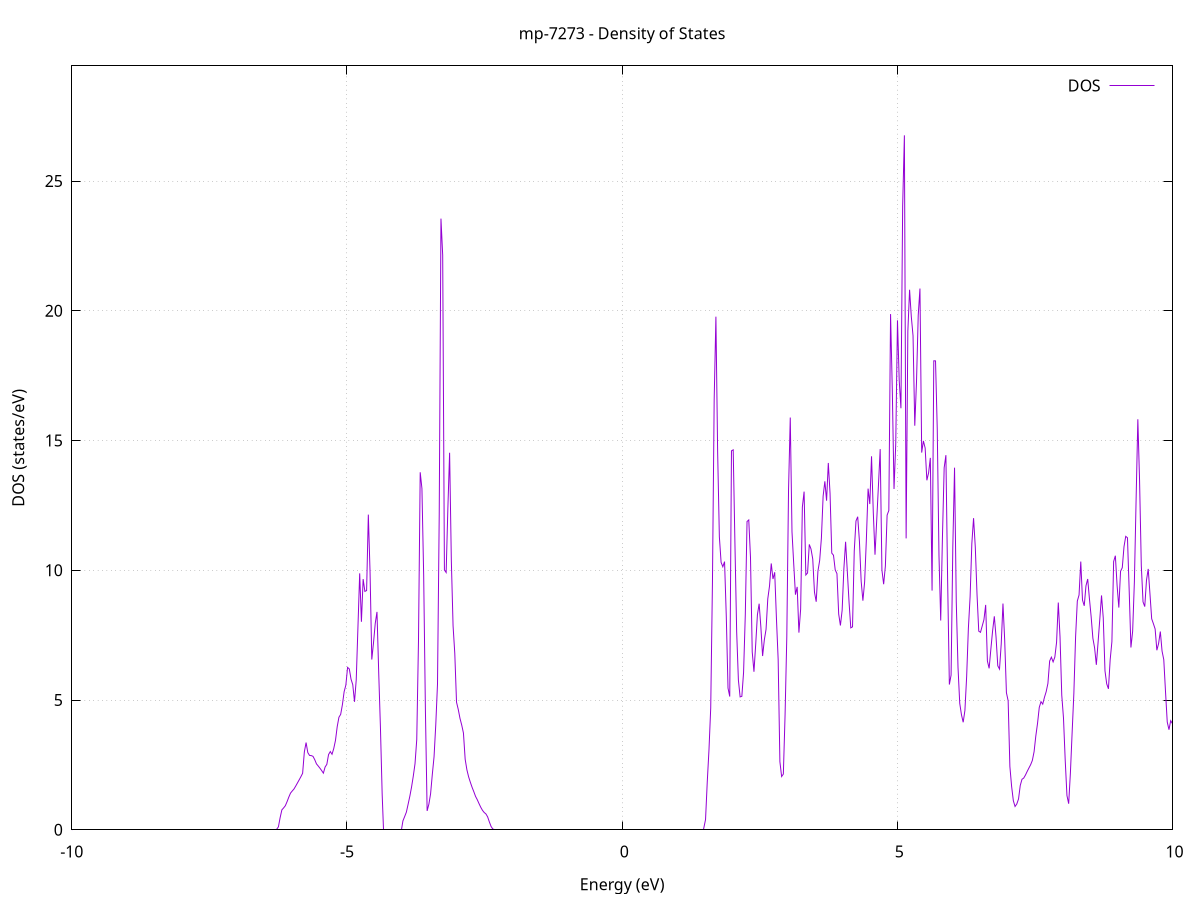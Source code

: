 set title 'mp-7273 - Density of States'
set xlabel 'Energy (eV)'
set ylabel 'DOS (states/eV)'
set grid
set xrange [-10:10]
set yrange [0:29.439]
set xzeroaxis lt -1
set terminal png size 800,600
set output 'mp-7273_dos_gnuplot.png'
plot '-' using 1:2 with lines title 'DOS'
-41.813600 0.000000
-41.782100 0.000000
-41.750700 0.000000
-41.719300 0.000000
-41.687900 0.000000
-41.656500 0.000000
-41.625000 0.000000
-41.593600 0.000000
-41.562200 0.000000
-41.530800 0.000000
-41.499400 0.000000
-41.467900 0.000000
-41.436500 0.000000
-41.405100 0.000000
-41.373700 0.000000
-41.342300 0.000000
-41.310800 0.000000
-41.279400 0.000000
-41.248000 0.000000
-41.216600 0.000000
-41.185200 0.000000
-41.153700 0.000000
-41.122300 0.000000
-41.090900 0.000000
-41.059500 0.000000
-41.028100 0.000000
-40.996600 0.000000
-40.965200 0.000000
-40.933800 0.000000
-40.902400 0.000000
-40.871000 0.000000
-40.839500 0.000000
-40.808100 0.000000
-40.776700 0.000000
-40.745300 0.000000
-40.713900 0.000000
-40.682400 0.000000
-40.651000 0.000000
-40.619600 0.000000
-40.588200 0.000000
-40.556700 0.000000
-40.525300 0.000000
-40.493900 0.000000
-40.462500 0.000000
-40.431100 0.000000
-40.399600 0.000000
-40.368200 0.000000
-40.336800 0.000000
-40.305400 0.000000
-40.274000 0.000000
-40.242500 0.000000
-40.211100 0.000000
-40.179700 0.000000
-40.148300 0.000000
-40.116900 0.000000
-40.085400 0.000000
-40.054000 0.000000
-40.022600 0.000000
-39.991200 0.000000
-39.959800 0.000000
-39.928300 0.000000
-39.896900 0.000000
-39.865500 0.000000
-39.834100 0.000000
-39.802700 0.000000
-39.771200 0.000000
-39.739800 0.000000
-39.708400 0.000000
-39.677000 0.000000
-39.645600 0.000000
-39.614100 0.000000
-39.582700 0.000000
-39.551300 0.000000
-39.519900 0.000000
-39.488500 0.000000
-39.457000 0.000000
-39.425600 0.000000
-39.394200 0.000000
-39.362800 0.000000
-39.331400 0.000000
-39.299900 0.000000
-39.268500 0.000000
-39.237100 0.000000
-39.205700 0.000000
-39.174300 0.000000
-39.142800 0.000000
-39.111400 0.000000
-39.080000 0.000000
-39.048600 0.000000
-39.017100 0.000000
-38.985700 0.000000
-38.954300 0.000000
-38.922900 0.000000
-38.891500 0.000000
-38.860000 0.000000
-38.828600 0.000000
-38.797200 0.000000
-38.765800 0.000000
-38.734400 0.000000
-38.702900 0.000000
-38.671500 0.000000
-38.640100 0.000000
-38.608700 0.000000
-38.577300 0.000000
-38.545800 0.000000
-38.514400 0.000000
-38.483000 0.000000
-38.451600 0.000000
-38.420200 0.000000
-38.388700 0.000000
-38.357300 0.000000
-38.325900 0.000000
-38.294500 0.000000
-38.263100 0.000000
-38.231600 0.000000
-38.200200 0.000000
-38.168800 0.000000
-38.137400 0.000000
-38.106000 0.000000
-38.074500 0.000000
-38.043100 0.000000
-38.011700 0.000000
-37.980300 0.000000
-37.948900 0.000000
-37.917400 0.000000
-37.886000 0.000000
-37.854600 0.000000
-37.823200 0.000000
-37.791800 0.000000
-37.760300 0.000000
-37.728900 0.000000
-37.697500 0.000000
-37.666100 0.000000
-37.634700 0.000000
-37.603200 0.000000
-37.571800 0.000000
-37.540400 0.000000
-37.509000 0.000000
-37.477500 0.000000
-37.446100 0.000000
-37.414700 0.000000
-37.383300 0.000000
-37.351900 0.000000
-37.320400 0.000000
-37.289000 0.000000
-37.257600 0.000000
-37.226200 0.000000
-37.194800 0.000000
-37.163300 0.000000
-37.131900 0.000000
-37.100500 0.000000
-37.069100 0.000000
-37.037700 0.000000
-37.006200 0.000000
-36.974800 0.000000
-36.943400 0.000000
-36.912000 0.000000
-36.880600 0.000000
-36.849100 0.000000
-36.817700 0.000000
-36.786300 0.000000
-36.754900 0.000000
-36.723500 0.000000
-36.692000 0.000000
-36.660600 0.000000
-36.629200 0.000000
-36.597800 0.000000
-36.566400 0.000000
-36.534900 0.000000
-36.503500 0.000000
-36.472100 0.000000
-36.440700 0.000000
-36.409300 0.000000
-36.377800 0.000000
-36.346400 0.000000
-36.315000 0.000000
-36.283600 0.000000
-36.252200 0.000000
-36.220700 0.000000
-36.189300 0.000000
-36.157900 0.000000
-36.126500 0.000000
-36.095100 0.000000
-36.063600 0.000000
-36.032200 0.000000
-36.000800 0.000000
-35.969400 0.000000
-35.937900 0.000000
-35.906500 0.000000
-35.875100 0.000000
-35.843700 0.000000
-35.812300 0.000000
-35.780800 0.000000
-35.749400 0.000000
-35.718000 0.000000
-35.686600 0.000000
-35.655200 0.000000
-35.623700 0.000000
-35.592300 0.000000
-35.560900 0.000000
-35.529500 0.000000
-35.498100 0.000000
-35.466600 0.000000
-35.435200 0.000000
-35.403800 0.000000
-35.372400 0.000000
-35.341000 0.000000
-35.309500 0.000000
-35.278100 0.000000
-35.246700 0.000000
-35.215300 0.000000
-35.183900 0.000000
-35.152400 0.000000
-35.121000 0.000000
-35.089600 0.000000
-35.058200 0.000000
-35.026800 0.000000
-34.995300 0.000000
-34.963900 0.000000
-34.932500 0.000000
-34.901100 0.000000
-34.869700 0.000000
-34.838200 0.000000
-34.806800 0.000000
-34.775400 0.000000
-34.744000 0.000000
-34.712600 0.000000
-34.681100 0.000000
-34.649700 0.000000
-34.618300 0.000000
-34.586900 0.000000
-34.555500 0.000000
-34.524000 0.000000
-34.492600 0.000000
-34.461200 0.000000
-34.429800 0.000000
-34.398300 0.000000
-34.366900 0.000000
-34.335500 0.000000
-34.304100 0.000000
-34.272700 0.000000
-34.241200 0.000000
-34.209800 0.000000
-34.178400 0.000000
-34.147000 0.000000
-34.115600 0.000000
-34.084100 0.000000
-34.052700 0.000000
-34.021300 0.000000
-33.989900 0.000000
-33.958500 0.000000
-33.927000 0.000000
-33.895600 0.000000
-33.864200 0.000000
-33.832800 0.000000
-33.801400 0.000000
-33.769900 0.000000
-33.738500 0.000000
-33.707100 0.000000
-33.675700 0.000000
-33.644300 0.000000
-33.612800 0.000000
-33.581400 0.000000
-33.550000 0.000000
-33.518600 0.000000
-33.487200 0.000000
-33.455700 0.000000
-33.424300 0.000000
-33.392900 0.000000
-33.361500 0.000000
-33.330100 0.000000
-33.298600 0.000000
-33.267200 0.000000
-33.235800 0.000000
-33.204400 0.000000
-33.173000 0.000000
-33.141500 0.000000
-33.110100 0.000000
-33.078700 0.000000
-33.047300 0.000000
-33.015800 0.000000
-32.984400 0.000000
-32.953000 0.000000
-32.921600 0.000000
-32.890200 0.000000
-32.858700 0.000000
-32.827300 0.000000
-32.795900 0.000000
-32.764500 0.000000
-32.733100 0.000000
-32.701600 0.000000
-32.670200 0.000000
-32.638800 0.000000
-32.607400 0.000000
-32.576000 0.000000
-32.544500 0.000000
-32.513100 0.000000
-32.481700 0.000000
-32.450300 0.000000
-32.418900 0.000000
-32.387400 0.000000
-32.356000 0.000000
-32.324600 0.000000
-32.293200 0.000000
-32.261800 0.000000
-32.230300 0.000000
-32.198900 0.000000
-32.167500 0.000000
-32.136100 0.000000
-32.104700 0.000000
-32.073200 0.000000
-32.041800 0.000000
-32.010400 0.000000
-31.979000 0.000000
-31.947600 0.000000
-31.916100 0.000000
-31.884700 0.000000
-31.853300 0.000000
-31.821900 0.000000
-31.790500 0.000000
-31.759000 0.000000
-31.727600 0.000000
-31.696200 0.000000
-31.664800 0.000000
-31.633400 0.000000
-31.601900 0.000000
-31.570500 0.000000
-31.539100 0.000000
-31.507700 0.000000
-31.476200 0.000000
-31.444800 0.000000
-31.413400 0.000000
-31.382000 0.000000
-31.350600 0.000000
-31.319100 0.000000
-31.287700 0.000000
-31.256300 0.000000
-31.224900 0.000000
-31.193500 0.000000
-31.162000 0.000000
-31.130600 0.000000
-31.099200 0.000000
-31.067800 0.000000
-31.036400 0.000000
-31.004900 0.000000
-30.973500 0.000000
-30.942100 0.000000
-30.910700 0.000000
-30.879300 0.000000
-30.847800 0.000000
-30.816400 0.000000
-30.785000 0.000000
-30.753600 0.000000
-30.722200 0.000000
-30.690700 0.000000
-30.659300 0.000000
-30.627900 0.000000
-30.596500 0.000000
-30.565100 0.000000
-30.533600 0.000000
-30.502200 0.000000
-30.470800 0.000000
-30.439400 0.000000
-30.408000 0.000000
-30.376500 0.000000
-30.345100 0.000000
-30.313700 0.000000
-30.282300 0.000000
-30.250900 0.000000
-30.219400 0.000000
-30.188000 0.000000
-30.156600 0.000000
-30.125200 0.000000
-30.093800 0.000000
-30.062300 0.000000
-30.030900 0.000000
-29.999500 0.000000
-29.968100 0.000000
-29.936600 0.000000
-29.905200 0.000000
-29.873800 0.000000
-29.842400 0.000000
-29.811000 0.000000
-29.779500 0.000000
-29.748100 0.000000
-29.716700 0.000000
-29.685300 0.000000
-29.653900 0.000000
-29.622400 0.000000
-29.591000 0.000000
-29.559600 0.000000
-29.528200 0.000000
-29.496800 0.000000
-29.465300 0.000000
-29.433900 0.000000
-29.402500 0.000000
-29.371100 0.000000
-29.339700 0.000000
-29.308200 0.000000
-29.276800 0.000000
-29.245400 0.000000
-29.214000 0.000000
-29.182600 0.000000
-29.151100 0.000000
-29.119700 0.000000
-29.088300 0.000000
-29.056900 0.000000
-29.025500 0.000000
-28.994000 0.000000
-28.962600 0.000000
-28.931200 0.000000
-28.899800 0.000000
-28.868400 0.000000
-28.836900 0.000000
-28.805500 0.000000
-28.774100 0.000000
-28.742700 0.000000
-28.711300 0.000000
-28.679800 0.000000
-28.648400 0.000000
-28.617000 0.000000
-28.585600 0.000000
-28.554200 0.000000
-28.522700 0.000000
-28.491300 0.000000
-28.459900 0.000000
-28.428500 0.000000
-28.397000 0.000000
-28.365600 0.000000
-28.334200 0.000000
-28.302800 0.000000
-28.271400 0.000000
-28.239900 0.000000
-28.208500 0.000000
-28.177100 0.000000
-28.145700 0.000000
-28.114300 0.000000
-28.082800 0.000000
-28.051400 0.000000
-28.020000 0.000000
-27.988600 0.000000
-27.957200 0.000000
-27.925700 0.000000
-27.894300 0.000000
-27.862900 0.000000
-27.831500 0.000000
-27.800100 0.000000
-27.768600 0.000000
-27.737200 0.000000
-27.705800 0.000000
-27.674400 0.000000
-27.643000 0.000000
-27.611500 0.000000
-27.580100 0.000000
-27.548700 0.000000
-27.517300 0.000000
-27.485900 0.000000
-27.454400 0.000000
-27.423000 0.000000
-27.391600 0.000000
-27.360200 0.000000
-27.328800 0.000000
-27.297300 0.000000
-27.265900 0.000000
-27.234500 0.000000
-27.203100 0.000000
-27.171700 0.000000
-27.140200 0.000000
-27.108800 0.000000
-27.077400 0.000000
-27.046000 0.000000
-27.014600 0.000000
-26.983100 0.000000
-26.951700 0.000000
-26.920300 0.000000
-26.888900 0.000000
-26.857400 0.000000
-26.826000 0.000000
-26.794600 0.000000
-26.763200 0.000000
-26.731800 0.000000
-26.700300 0.000000
-26.668900 0.000000
-26.637500 0.000000
-26.606100 0.000000
-26.574700 0.000000
-26.543200 0.000000
-26.511800 0.000000
-26.480400 0.000000
-26.449000 0.000000
-26.417600 0.000000
-26.386100 0.000000
-26.354700 0.000000
-26.323300 0.000000
-26.291900 0.000000
-26.260500 0.000000
-26.229000 0.000000
-26.197600 0.000000
-26.166200 0.000000
-26.134800 0.000000
-26.103400 0.000000
-26.071900 0.000000
-26.040500 0.000000
-26.009100 0.000000
-25.977700 0.000000
-25.946300 0.000000
-25.914800 0.000000
-25.883400 0.000000
-25.852000 0.000000
-25.820600 0.000000
-25.789200 0.000000
-25.757700 0.000000
-25.726300 0.000000
-25.694900 0.000000
-25.663500 0.000000
-25.632100 0.000000
-25.600600 0.000000
-25.569200 0.000000
-25.537800 0.000000
-25.506400 0.000000
-25.475000 0.000000
-25.443500 0.000000
-25.412100 0.000000
-25.380700 0.000000
-25.349300 0.000000
-25.317800 0.000000
-25.286400 0.000000
-25.255000 0.000000
-25.223600 0.000000
-25.192200 0.000000
-25.160700 0.000000
-25.129300 0.000000
-25.097900 0.000000
-25.066500 0.000000
-25.035100 0.000000
-25.003600 0.000000
-24.972200 0.000000
-24.940800 0.000000
-24.909400 0.000000
-24.878000 0.000000
-24.846500 0.000000
-24.815100 0.000000
-24.783700 0.000000
-24.752300 0.000000
-24.720900 0.000000
-24.689400 0.000000
-24.658000 0.000000
-24.626600 0.000000
-24.595200 0.000000
-24.563800 0.000000
-24.532300 0.000000
-24.500900 0.000000
-24.469500 0.000000
-24.438100 0.000000
-24.406700 0.000000
-24.375200 0.000000
-24.343800 0.000000
-24.312400 0.000000
-24.281000 0.000000
-24.249600 0.000000
-24.218100 0.000000
-24.186700 0.000000
-24.155300 0.000000
-24.123900 0.000000
-24.092500 0.000000
-24.061000 0.000000
-24.029600 0.000000
-23.998200 0.000000
-23.966800 0.000000
-23.935400 0.000000
-23.903900 0.000000
-23.872500 0.000000
-23.841100 0.000000
-23.809700 0.000000
-23.778200 0.000000
-23.746800 0.000000
-23.715400 0.000000
-23.684000 0.000000
-23.652600 0.000000
-23.621100 0.000000
-23.589700 0.000000
-23.558300 0.000000
-23.526900 0.000000
-23.495500 0.000000
-23.464000 0.000000
-23.432600 0.000000
-23.401200 0.000000
-23.369800 0.000000
-23.338400 0.000000
-23.306900 0.000000
-23.275500 0.000000
-23.244100 0.000000
-23.212700 0.000000
-23.181300 0.000000
-23.149800 0.000000
-23.118400 0.000000
-23.087000 0.000000
-23.055600 0.000000
-23.024200 0.000000
-22.992700 0.000000
-22.961300 0.000000
-22.929900 0.000000
-22.898500 0.000000
-22.867100 0.000000
-22.835600 0.000000
-22.804200 0.000000
-22.772800 0.000000
-22.741400 0.000000
-22.710000 0.000000
-22.678500 0.000000
-22.647100 0.000000
-22.615700 0.000000
-22.584300 0.000000
-22.552900 0.000000
-22.521400 0.000000
-22.490000 0.000000
-22.458600 0.000000
-22.427200 0.000000
-22.395800 0.000000
-22.364300 0.000000
-22.332900 0.000000
-22.301500 0.000000
-22.270100 0.000000
-22.238600 0.000000
-22.207200 0.000000
-22.175800 0.000000
-22.144400 0.000000
-22.113000 0.000000
-22.081500 0.000000
-22.050100 0.000000
-22.018700 0.000000
-21.987300 0.000000
-21.955900 0.000000
-21.924400 0.000000
-21.893000 0.000000
-21.861600 0.000000
-21.830200 0.000000
-21.798800 0.000000
-21.767300 0.000000
-21.735900 0.000000
-21.704500 0.000000
-21.673100 0.000000
-21.641700 0.000000
-21.610200 0.000000
-21.578800 0.000000
-21.547400 0.000000
-21.516000 0.000000
-21.484600 0.000000
-21.453100 0.000000
-21.421700 0.000000
-21.390300 0.000000
-21.358900 0.000000
-21.327500 0.000000
-21.296000 0.000000
-21.264600 0.000000
-21.233200 0.000000
-21.201800 0.000000
-21.170400 0.000000
-21.138900 0.000000
-21.107500 0.000000
-21.076100 0.000000
-21.044700 0.000000
-21.013300 0.000000
-20.981800 0.000000
-20.950400 0.000000
-20.919000 0.000000
-20.887600 0.000000
-20.856200 0.000000
-20.824700 0.000000
-20.793300 0.000000
-20.761900 0.000000
-20.730500 0.000000
-20.699000 0.000000
-20.667600 0.000000
-20.636200 0.000000
-20.604800 0.000000
-20.573400 0.000000
-20.541900 0.000000
-20.510500 0.000000
-20.479100 0.000000
-20.447700 0.000000
-20.416300 0.000000
-20.384800 0.000000
-20.353400 0.000000
-20.322000 0.000000
-20.290600 0.000000
-20.259200 0.000000
-20.227700 0.000000
-20.196300 0.000000
-20.164900 0.000000
-20.133500 0.000000
-20.102100 0.000000
-20.070600 0.000000
-20.039200 0.000000
-20.007800 0.000000
-19.976400 0.000000
-19.945000 0.000000
-19.913500 0.000000
-19.882100 0.000000
-19.850700 0.000000
-19.819300 0.000000
-19.787900 0.000000
-19.756400 0.000000
-19.725000 0.000000
-19.693600 0.000000
-19.662200 0.000000
-19.630800 0.000000
-19.599300 0.000000
-19.567900 0.000000
-19.536500 0.000000
-19.505100 0.000000
-19.473700 0.000000
-19.442200 0.000000
-19.410800 0.000000
-19.379400 0.000000
-19.348000 0.000000
-19.316500 0.000000
-19.285100 0.000000
-19.253700 0.000000
-19.222300 0.000000
-19.190900 0.000000
-19.159400 0.000000
-19.128000 0.000000
-19.096600 0.000000
-19.065200 0.000000
-19.033800 0.000000
-19.002300 0.000000
-18.970900 0.000000
-18.939500 0.000000
-18.908100 0.000000
-18.876700 0.000000
-18.845200 0.000000
-18.813800 0.000000
-18.782400 0.000000
-18.751000 0.000000
-18.719600 0.000000
-18.688100 0.000000
-18.656700 0.000000
-18.625300 0.000000
-18.593900 0.000000
-18.562500 0.000000
-18.531000 0.000000
-18.499600 0.000000
-18.468200 0.000000
-18.436800 0.000000
-18.405400 0.000000
-18.373900 0.000000
-18.342500 0.000000
-18.311100 0.000000
-18.279700 0.000000
-18.248300 0.000000
-18.216800 0.000000
-18.185400 0.000000
-18.154000 0.000000
-18.122600 0.000000
-18.091200 0.000000
-18.059700 0.000000
-18.028300 0.000000
-17.996900 0.000000
-17.965500 0.000000
-17.934100 0.000000
-17.902600 0.000000
-17.871200 0.000000
-17.839800 0.000000
-17.808400 0.000000
-17.776900 0.000000
-17.745500 0.000000
-17.714100 0.000000
-17.682700 0.000000
-17.651300 0.000000
-17.619800 0.000000
-17.588400 0.000000
-17.557000 0.000000
-17.525600 0.000000
-17.494200 0.000000
-17.462700 0.000000
-17.431300 0.000000
-17.399900 0.000000
-17.368500 0.000000
-17.337100 0.000000
-17.305600 0.000000
-17.274200 0.000000
-17.242800 0.000000
-17.211400 0.000000
-17.180000 0.000000
-17.148500 0.000000
-17.117100 0.000000
-17.085700 0.000000
-17.054300 0.000000
-17.022900 0.000000
-16.991400 0.000000
-16.960000 0.000000
-16.928600 0.000000
-16.897200 0.000000
-16.865800 0.000000
-16.834300 0.000000
-16.802900 0.000000
-16.771500 0.000000
-16.740100 0.000000
-16.708700 0.000000
-16.677200 0.000000
-16.645800 0.000000
-16.614400 0.000000
-16.583000 0.000000
-16.551600 0.000000
-16.520100 0.000000
-16.488700 0.000000
-16.457300 0.000000
-16.425900 0.000000
-16.394500 0.000000
-16.363000 0.000000
-16.331600 0.000000
-16.300200 0.000000
-16.268800 0.000000
-16.237300 0.000000
-16.205900 0.000000
-16.174500 0.000000
-16.143100 0.000000
-16.111700 0.000000
-16.080200 0.000000
-16.048800 0.000000
-16.017400 0.000000
-15.986000 0.000000
-15.954600 0.000000
-15.923100 0.000000
-15.891700 0.000000
-15.860300 0.000000
-15.828900 0.000000
-15.797500 0.000000
-15.766000 0.000000
-15.734600 0.000000
-15.703200 0.000000
-15.671800 0.000000
-15.640400 0.000000
-15.608900 0.000000
-15.577500 0.000000
-15.546100 0.000000
-15.514700 0.000000
-15.483300 0.000000
-15.451800 0.000000
-15.420400 0.000000
-15.389000 0.000000
-15.357600 0.000000
-15.326200 0.000000
-15.294700 0.000000
-15.263300 0.000000
-15.231900 0.000000
-15.200500 0.000000
-15.169100 0.000000
-15.137600 0.000000
-15.106200 0.000000
-15.074800 0.000000
-15.043400 0.000000
-15.012000 0.000000
-14.980500 0.000000
-14.949100 0.000000
-14.917700 0.000000
-14.886300 0.000000
-14.854900 0.000000
-14.823400 0.000000
-14.792000 0.000000
-14.760600 0.000000
-14.729200 0.000000
-14.697700 0.000000
-14.666300 0.000000
-14.634900 0.000000
-14.603500 0.000000
-14.572100 0.000000
-14.540600 0.000000
-14.509200 0.000000
-14.477800 0.000000
-14.446400 0.000000
-14.415000 0.000000
-14.383500 0.000000
-14.352100 0.000000
-14.320700 0.000000
-14.289300 0.000000
-14.257900 0.000000
-14.226400 0.000000
-14.195000 0.000000
-14.163600 0.000000
-14.132200 0.000000
-14.100800 0.000000
-14.069300 0.000000
-14.037900 0.000000
-14.006500 0.000000
-13.975100 0.000000
-13.943700 0.000000
-13.912200 0.000000
-13.880800 0.000000
-13.849400 0.000000
-13.818000 0.000000
-13.786600 0.000000
-13.755100 0.000000
-13.723700 0.000000
-13.692300 0.000000
-13.660900 0.000000
-13.629500 0.000000
-13.598000 0.000000
-13.566600 0.000000
-13.535200 0.000000
-13.503800 0.000000
-13.472400 0.000000
-13.440900 0.000000
-13.409500 0.000000
-13.378100 0.000000
-13.346700 0.000000
-13.315300 0.000000
-13.283800 0.000000
-13.252400 0.000000
-13.221000 0.000000
-13.189600 0.000000
-13.158100 0.000000
-13.126700 0.000000
-13.095300 0.000000
-13.063900 0.000000
-13.032500 0.000000
-13.001000 0.000000
-12.969600 0.000000
-12.938200 0.000000
-12.906800 0.000000
-12.875400 0.000000
-12.843900 0.000000
-12.812500 0.000000
-12.781100 0.000000
-12.749700 0.000000
-12.718300 0.000000
-12.686800 0.000000
-12.655400 0.000000
-12.624000 0.000000
-12.592600 0.000000
-12.561200 0.000000
-12.529700 0.000000
-12.498300 0.000000
-12.466900 0.000000
-12.435500 0.000000
-12.404100 0.000000
-12.372600 0.000000
-12.341200 0.000000
-12.309800 0.000000
-12.278400 0.000000
-12.247000 0.000000
-12.215500 0.000000
-12.184100 0.000000
-12.152700 0.000000
-12.121300 0.000000
-12.089900 0.000000
-12.058400 0.000000
-12.027000 0.000000
-11.995600 0.000000
-11.964200 0.000000
-11.932800 0.000000
-11.901300 0.000000
-11.869900 0.000000
-11.838500 0.000000
-11.807100 0.000000
-11.775700 0.000000
-11.744200 0.000000
-11.712800 0.000000
-11.681400 0.000000
-11.650000 0.000000
-11.618500 0.000000
-11.587100 0.000000
-11.555700 0.000000
-11.524300 0.000000
-11.492900 0.000000
-11.461400 0.000000
-11.430000 0.000000
-11.398600 0.000000
-11.367200 0.000000
-11.335800 0.000000
-11.304300 0.000000
-11.272900 0.000000
-11.241500 0.000000
-11.210100 0.000000
-11.178700 0.000000
-11.147200 0.000000
-11.115800 0.000000
-11.084400 0.000000
-11.053000 0.000000
-11.021600 0.000000
-10.990100 0.000000
-10.958700 0.000000
-10.927300 0.000000
-10.895900 0.000000
-10.864500 0.000000
-10.833000 0.000000
-10.801600 0.000000
-10.770200 0.000000
-10.738800 0.000000
-10.707400 0.000000
-10.675900 0.000000
-10.644500 0.000000
-10.613100 0.000000
-10.581700 0.000000
-10.550300 0.000000
-10.518800 0.000000
-10.487400 0.000000
-10.456000 0.000000
-10.424600 0.000000
-10.393200 0.000000
-10.361700 0.000000
-10.330300 0.000000
-10.298900 0.000000
-10.267500 0.000000
-10.236100 0.000000
-10.204600 0.000000
-10.173200 0.000000
-10.141800 0.000000
-10.110400 0.000000
-10.078900 0.000000
-10.047500 0.000000
-10.016100 0.000000
-9.984700 0.000000
-9.953300 0.000000
-9.921800 0.000000
-9.890400 0.000000
-9.859000 0.000000
-9.827600 0.000000
-9.796200 0.000000
-9.764700 0.000000
-9.733300 0.000000
-9.701900 0.000000
-9.670500 0.000000
-9.639100 0.000000
-9.607600 0.000000
-9.576200 0.000000
-9.544800 0.000000
-9.513400 0.000000
-9.482000 0.000000
-9.450500 0.000000
-9.419100 0.000000
-9.387700 0.000000
-9.356300 0.000000
-9.324900 0.000000
-9.293400 0.000000
-9.262000 0.000000
-9.230600 0.000000
-9.199200 0.000000
-9.167800 0.000000
-9.136300 0.000000
-9.104900 0.000000
-9.073500 0.000000
-9.042100 0.000000
-9.010700 0.000000
-8.979200 0.000000
-8.947800 0.000000
-8.916400 0.000000
-8.885000 0.000000
-8.853600 0.000000
-8.822100 0.000000
-8.790700 0.000000
-8.759300 0.000000
-8.727900 0.000000
-8.696500 0.000000
-8.665000 0.000000
-8.633600 0.000000
-8.602200 0.000000
-8.570800 0.000000
-8.539300 0.000000
-8.507900 0.000000
-8.476500 0.000000
-8.445100 0.000000
-8.413700 0.000000
-8.382200 0.000000
-8.350800 0.000000
-8.319400 0.000000
-8.288000 0.000000
-8.256600 0.000000
-8.225100 0.000000
-8.193700 0.000000
-8.162300 0.000000
-8.130900 0.000000
-8.099500 0.000000
-8.068000 0.000000
-8.036600 0.000000
-8.005200 0.000000
-7.973800 0.000000
-7.942400 0.000000
-7.910900 0.000000
-7.879500 0.000000
-7.848100 0.000000
-7.816700 0.000000
-7.785300 0.000000
-7.753800 0.000000
-7.722400 0.000000
-7.691000 0.000000
-7.659600 0.000000
-7.628200 0.000000
-7.596700 0.000000
-7.565300 0.000000
-7.533900 0.000000
-7.502500 0.000000
-7.471100 0.000000
-7.439600 0.000000
-7.408200 0.000000
-7.376800 0.000000
-7.345400 0.000000
-7.314000 0.000000
-7.282500 0.000000
-7.251100 0.000000
-7.219700 0.000000
-7.188300 0.000000
-7.156900 0.000000
-7.125400 0.000000
-7.094000 0.000000
-7.062600 0.000000
-7.031200 0.000000
-6.999700 0.000000
-6.968300 0.000000
-6.936900 0.000000
-6.905500 0.000000
-6.874100 0.000000
-6.842600 0.000000
-6.811200 0.000000
-6.779800 0.000000
-6.748400 0.000000
-6.717000 0.000000
-6.685500 0.000000
-6.654100 0.000000
-6.622700 0.000000
-6.591300 0.000000
-6.559900 0.000000
-6.528400 0.000000
-6.497000 0.000000
-6.465600 0.000000
-6.434200 0.000000
-6.402800 0.000000
-6.371300 0.000000
-6.339900 0.000000
-6.308500 0.000000
-6.277100 0.000000
-6.245700 0.114000
-6.214200 0.470200
-6.182800 0.767000
-6.151400 0.841900
-6.120000 0.926600
-6.088600 1.082600
-6.057100 1.257400
-6.025700 1.412900
-5.994300 1.494600
-5.962900 1.571200
-5.931500 1.683700
-5.900000 1.803400
-5.868600 1.923900
-5.837200 2.045700
-5.805800 2.177200
-5.774400 2.999700
-5.742900 3.360700
-5.711500 2.973400
-5.680100 2.865000
-5.648700 2.858800
-5.617200 2.830300
-5.585800 2.702700
-5.554400 2.540400
-5.523000 2.459000
-5.491600 2.374700
-5.460100 2.282000
-5.428700 2.182300
-5.397300 2.418600
-5.365900 2.521300
-5.334500 2.898900
-5.303000 3.014200
-5.271600 2.909900
-5.240200 3.130600
-5.208800 3.444800
-5.177400 3.973000
-5.145900 4.337500
-5.114500 4.446100
-5.083100 4.818000
-5.051700 5.319300
-5.020300 5.576500
-4.988800 6.257900
-4.957400 6.197600
-4.926000 5.802800
-4.894600 5.591100
-4.863200 4.930500
-4.831700 5.776400
-4.800300 7.821500
-4.768900 9.881800
-4.737500 8.016400
-4.706100 9.661000
-4.674600 9.185700
-4.643200 9.219600
-4.611800 12.146400
-4.580400 9.920400
-4.549000 6.560700
-4.517500 7.211100
-4.486100 7.956100
-4.454700 8.396300
-4.423300 6.058800
-4.391900 3.943600
-4.360400 1.372600
-4.329000 0.000000
-4.297600 0.000000
-4.266200 0.000000
-4.234800 0.000000
-4.203300 0.000000
-4.171900 0.000000
-4.140500 0.000000
-4.109100 0.000000
-4.077600 0.000000
-4.046200 0.000000
-4.014800 0.000000
-3.983400 0.341700
-3.952000 0.508300
-3.920500 0.680000
-3.889100 0.983900
-3.857700 1.292800
-3.826300 1.648700
-3.794900 2.068200
-3.763400 2.548900
-3.732000 3.477200
-3.700600 7.276700
-3.669200 13.777300
-3.637800 13.149000
-3.606300 9.801100
-3.574900 4.644700
-3.543500 0.727200
-3.512100 0.983600
-3.480700 1.384900
-3.449200 2.135000
-3.417800 2.811600
-3.386400 4.048100
-3.355000 5.617500
-3.323600 12.153300
-3.292100 23.553200
-3.260700 22.141200
-3.229300 10.011000
-3.197900 9.914900
-3.166500 12.402200
-3.135000 14.530500
-3.103600 10.364800
-3.072200 7.857800
-3.040800 6.792400
-3.009400 4.918000
-2.977900 4.638200
-2.946500 4.294300
-2.915100 4.036500
-2.883700 3.729200
-2.852300 2.718500
-2.820800 2.310700
-2.789400 2.039300
-2.758000 1.829900
-2.726600 1.636600
-2.695200 1.468000
-2.663700 1.286500
-2.632300 1.159100
-2.600900 1.009800
-2.569500 0.869100
-2.538000 0.750600
-2.506600 0.666000
-2.475200 0.610500
-2.443800 0.496600
-2.412400 0.300400
-2.380900 0.125700
-2.349500 0.027300
-2.318100 0.000000
-2.286700 0.000000
-2.255300 0.000000
-2.223800 0.000000
-2.192400 0.000000
-2.161000 0.000000
-2.129600 0.000000
-2.098200 0.000000
-2.066700 0.000000
-2.035300 0.000000
-2.003900 0.000000
-1.972500 0.000000
-1.941100 0.000000
-1.909600 0.000000
-1.878200 0.000000
-1.846800 0.000000
-1.815400 0.000000
-1.784000 0.000000
-1.752500 0.000000
-1.721100 0.000000
-1.689700 0.000000
-1.658300 0.000000
-1.626900 0.000000
-1.595400 0.000000
-1.564000 0.000000
-1.532600 0.000000
-1.501200 0.000000
-1.469800 0.000000
-1.438300 0.000000
-1.406900 0.000000
-1.375500 0.000000
-1.344100 0.000000
-1.312700 0.000000
-1.281200 0.000000
-1.249800 0.000000
-1.218400 0.000000
-1.187000 0.000000
-1.155600 0.000000
-1.124100 0.000000
-1.092700 0.000000
-1.061300 0.000000
-1.029900 0.000000
-0.998400 0.000000
-0.967000 0.000000
-0.935600 0.000000
-0.904200 0.000000
-0.872800 0.000000
-0.841300 0.000000
-0.809900 0.000000
-0.778500 0.000000
-0.747100 0.000000
-0.715700 0.000000
-0.684200 0.000000
-0.652800 0.000000
-0.621400 0.000000
-0.590000 0.000000
-0.558600 0.000000
-0.527100 0.000000
-0.495700 0.000000
-0.464300 0.000000
-0.432900 0.000000
-0.401500 0.000000
-0.370000 0.000000
-0.338600 0.000000
-0.307200 0.000000
-0.275800 0.000000
-0.244400 0.000000
-0.212900 0.000000
-0.181500 0.000000
-0.150100 0.000000
-0.118700 0.000000
-0.087300 0.000000
-0.055800 0.000000
-0.024400 0.000000
0.007000 0.000000
0.038400 0.000000
0.069800 0.000000
0.101300 0.000000
0.132700 0.000000
0.164100 0.000000
0.195500 0.000000
0.226900 0.000000
0.258400 0.000000
0.289800 0.000000
0.321200 0.000000
0.352600 0.000000
0.384000 0.000000
0.415500 0.000000
0.446900 0.000000
0.478300 0.000000
0.509700 0.000000
0.541200 0.000000
0.572600 0.000000
0.604000 0.000000
0.635400 0.000000
0.666800 0.000000
0.698300 0.000000
0.729700 0.000000
0.761100 0.000000
0.792500 0.000000
0.823900 0.000000
0.855400 0.000000
0.886800 0.000000
0.918200 0.000000
0.949600 0.000000
0.981000 0.000000
1.012500 0.000000
1.043900 0.000000
1.075300 0.000000
1.106700 0.000000
1.138100 0.000000
1.169600 0.000000
1.201000 0.000000
1.232400 0.000000
1.263800 0.000000
1.295200 0.000000
1.326700 0.000000
1.358100 0.000000
1.389500 0.000000
1.420900 0.000000
1.452300 0.000000
1.483800 0.000000
1.515200 0.393100
1.546600 1.848600
1.578000 3.091300
1.609400 4.691600
1.640900 9.538500
1.672300 16.585400
1.703700 19.772600
1.735100 14.560600
1.766500 11.291900
1.798000 10.306500
1.829400 10.135900
1.860800 10.334300
1.892200 8.231000
1.923600 5.460500
1.955100 5.134800
1.986500 14.604400
2.017900 14.641800
2.049300 11.040000
2.080800 7.632300
2.112200 5.768300
2.143600 5.120600
2.175000 5.142600
2.206400 6.063600
2.237900 8.297500
2.269300 11.880500
2.300700 11.940200
2.332100 10.501600
2.363500 6.856600
2.395000 6.090300
2.426400 7.133300
2.457800 8.286700
2.489200 8.712600
2.520600 7.812200
2.552100 6.695400
2.583500 7.316400
2.614900 7.726500
2.646300 8.900100
2.677700 9.394400
2.709200 10.264000
2.740600 9.664000
2.772000 9.923500
2.803400 8.150100
2.834800 6.562400
2.866300 2.624500
2.897700 2.052000
2.929100 2.147400
2.960500 4.429200
2.991900 7.443000
3.023400 13.102900
3.054800 15.885700
3.086200 11.483500
3.117600 10.244500
3.149000 9.060400
3.180500 9.360400
3.211900 7.596700
3.243300 8.505800
3.274700 12.440200
3.306100 13.031900
3.337600 9.819300
3.369000 9.896600
3.400400 10.997700
3.431800 10.818100
3.463200 10.434600
3.494700 9.154500
3.526100 8.788100
3.557500 9.968100
3.588900 10.377700
3.620400 11.238800
3.651800 12.855300
3.683200 13.429200
3.714600 12.682800
3.746000 14.136100
3.777500 12.968200
3.808900 10.662400
3.840300 10.579100
3.871700 10.014200
3.903100 9.870500
3.934600 8.314700
3.966000 7.872400
3.997400 8.459800
4.028800 10.059500
4.060200 11.100300
4.091700 9.945500
4.123100 8.765300
4.154500 7.781500
4.185900 7.820900
4.217300 10.743300
4.248800 11.899600
4.280200 12.064300
4.311600 11.119600
4.343000 9.580400
4.374400 8.828600
4.405900 9.548800
4.437300 11.172500
4.468700 13.147400
4.500100 12.553000
4.531500 14.392400
4.563000 12.252800
4.594400 10.599200
4.625800 11.937400
4.657200 13.279100
4.688600 14.671700
4.720100 10.014000
4.751500 9.463600
4.782900 10.161700
4.814300 12.124700
4.845700 12.303700
4.877200 19.873600
4.908600 16.968900
4.940000 13.132900
4.971400 14.880700
5.002800 19.632300
5.034300 17.322100
5.065700 16.243800
5.097100 24.045400
5.128500 26.762400
5.160000 11.229800
5.191400 19.217000
5.222800 20.810800
5.254200 19.772900
5.285600 19.037800
5.317100 15.571300
5.348500 17.264900
5.379900 19.825600
5.411300 20.857600
5.442700 14.536100
5.474200 14.985600
5.505600 14.710500
5.537000 13.468400
5.568400 13.757900
5.599800 14.332200
5.631300 9.216800
5.662700 18.072800
5.694100 18.070000
5.725500 15.452500
5.756900 10.573400
5.788400 8.063100
5.819800 11.270600
5.851200 13.952500
5.882600 14.436700
5.914000 9.621700
5.945500 5.597100
5.976900 5.961800
6.008300 10.895000
6.039700 13.953500
6.071100 8.782700
6.102600 6.265000
6.134000 4.874900
6.165400 4.433700
6.196800 4.143100
6.228200 4.600000
6.259700 5.901700
6.291100 7.764300
6.322500 8.980400
6.353900 11.028500
6.385300 12.009800
6.416800 10.890200
6.448200 9.070800
6.479600 7.654100
6.511000 7.609500
6.542400 7.851000
6.573900 8.097600
6.605300 8.665600
6.636700 6.504700
6.668100 6.220600
6.699600 6.960900
6.731000 7.661800
6.762400 8.225600
6.793800 7.428200
6.825200 6.319800
6.856700 6.193300
6.888100 7.163500
6.919500 8.718800
6.950900 7.311100
6.982300 5.283700
7.013800 4.969900
7.045200 2.439100
7.076600 1.674000
7.108000 1.120300
7.139400 0.897300
7.170900 0.993900
7.202300 1.186300
7.233700 1.706700
7.265100 1.945900
7.296500 1.991600
7.328000 2.108100
7.359400 2.248000
7.390800 2.378700
7.422200 2.506800
7.453600 2.673400
7.485100 3.009900
7.516500 3.615200
7.547900 4.106000
7.579300 4.716000
7.610700 4.936700
7.642200 4.841700
7.673600 5.105300
7.705000 5.323900
7.736400 5.640600
7.767800 6.503100
7.799300 6.651400
7.830700 6.469300
7.862100 6.654200
7.893500 7.224000
7.924900 8.757300
7.956400 7.432500
7.987800 5.188300
8.019200 4.309400
8.050600 2.680300
8.082100 1.319000
8.113500 1.004500
8.144900 2.190500
8.176300 3.741700
8.207700 5.255000
8.239200 7.439900
8.270600 8.815100
8.302000 9.046100
8.333400 10.336700
8.364800 8.850500
8.396300 8.630800
8.427700 9.400700
8.459100 9.664500
8.490500 8.907400
8.521900 8.213800
8.553400 7.380800
8.584800 7.005900
8.616200 6.357300
8.647600 7.219900
8.679000 8.114800
8.710500 9.030500
8.741900 8.163400
8.773300 6.123500
8.804700 5.623200
8.836100 5.431700
8.867600 6.554900
8.899000 7.248400
8.930400 10.336600
8.961800 10.561500
8.993200 9.417700
9.024700 8.563500
9.056100 9.960800
9.087500 10.101000
9.118900 10.910600
9.150300 11.307800
9.181800 11.253700
9.213200 9.206500
9.244600 7.024700
9.276000 7.651700
9.307400 9.557200
9.338900 12.734900
9.370300 15.818800
9.401700 13.454600
9.433100 10.185200
9.464500 8.784100
9.496000 8.600700
9.527400 9.617200
9.558800 10.052700
9.590200 9.102000
9.621700 8.131900
9.653100 7.940900
9.684500 7.738000
9.715900 6.918700
9.747300 7.177600
9.778800 7.640100
9.810200 6.887100
9.841600 6.557000
9.873000 5.326700
9.904400 4.154500
9.935900 3.856600
9.967300 4.203600
9.998700 4.091700
10.030100 3.856100
10.061500 3.339000
10.093000 2.995700
10.124400 2.677500
10.155800 2.315400
10.187200 1.602600
10.218600 0.419800
10.250100 0.077300
10.281500 0.000000
10.312900 0.000000
10.344300 0.000000
10.375700 0.000000
10.407200 0.000000
10.438600 0.000000
10.470000 0.000000
10.501400 0.000000
10.532800 0.000000
10.564300 0.000000
10.595700 0.000000
10.627100 0.000000
10.658500 0.000000
10.689900 0.000000
10.721400 0.000000
10.752800 0.000000
10.784200 0.000000
10.815600 0.000000
10.847000 0.000000
10.878500 0.000000
10.909900 0.000000
10.941300 0.000000
10.972700 0.000000
11.004100 0.000000
11.035600 0.000000
11.067000 0.000000
11.098400 0.000000
11.129800 0.000000
11.161300 0.000000
11.192700 0.000000
11.224100 0.000000
11.255500 0.000000
11.286900 0.000000
11.318400 0.000000
11.349800 0.000000
11.381200 0.000000
11.412600 0.000000
11.444000 0.000000
11.475500 0.000000
11.506900 0.000000
11.538300 0.000000
11.569700 0.000000
11.601100 0.000000
11.632600 0.000000
11.664000 0.000000
11.695400 0.026500
11.726800 0.106600
11.758200 0.208600
11.789700 0.291200
11.821100 0.363100
11.852500 0.437500
11.883900 0.565100
11.915300 0.755300
11.946800 1.641800
11.978200 3.169900
12.009600 4.118100
12.041000 4.796700
12.072400 5.082200
12.103900 4.859700
12.135300 5.292400
12.166700 6.036700
12.198100 6.410000
12.229500 6.491900
12.261000 6.630800
12.292400 7.743200
12.323800 9.676200
12.355200 9.527000
12.386600 8.909400
12.418100 7.813700
12.449500 6.852600
12.480900 8.325700
12.512300 10.522300
12.543700 11.982300
12.575200 10.742100
12.606600 8.305100
12.638000 5.847400
12.669400 5.905200
12.700900 6.281800
12.732300 7.846500
12.763700 9.575900
12.795100 10.189500
12.826500 10.151300
12.858000 9.019700
12.889400 8.102700
12.920800 7.787400
12.952200 7.907500
12.983600 8.342500
13.015100 8.522300
13.046500 8.050700
13.077900 7.739700
13.109300 7.170800
13.140700 6.953300
13.172200 6.869100
13.203600 7.374400
13.235000 8.521400
13.266400 9.394100
13.297800 10.074900
13.329300 8.012400
13.360700 7.212400
13.392100 7.250200
13.423500 7.920100
13.454900 6.531000
13.486400 5.391800
13.517800 5.454800
13.549200 5.866100
13.580600 6.571100
13.612000 7.143800
13.643500 6.833300
13.674900 7.323300
13.706300 8.193300
13.737700 9.307100
13.769100 9.434000
13.800600 9.900100
13.832000 10.285000
13.863400 8.619300
13.894800 8.025300
13.926200 7.917700
13.957700 7.546800
13.989100 8.215900
14.020500 9.117200
14.051900 9.277000
14.083300 9.678200
14.114800 8.670800
14.146200 8.157600
14.177600 10.258900
14.209000 9.722200
14.240500 9.174400
14.271900 9.032300
14.303300 9.017000
14.334700 8.205500
14.366100 7.623100
14.397600 7.511600
14.429000 8.046100
14.460400 8.316200
14.491800 8.418600
14.523200 7.886100
14.554700 7.694200
14.586100 7.894400
14.617500 8.581000
14.648900 9.200900
14.680300 9.823700
14.711800 10.712900
14.743200 11.195400
14.774600 10.948600
14.806000 10.994000
14.837400 10.475000
14.868900 9.235800
14.900300 9.677400
14.931700 9.564100
14.963100 9.387200
14.994500 8.716500
15.026000 7.397200
15.057400 7.355800
15.088800 7.957300
15.120200 8.969500
15.151600 8.871000
15.183100 7.758800
15.214500 7.268000
15.245900 7.673400
15.277300 9.378100
15.308700 12.426400
15.340200 7.937200
15.371600 7.161100
15.403000 7.531200
15.434400 8.413000
15.465800 9.101500
15.497300 8.669300
15.528700 8.198800
15.560100 7.846800
15.591500 7.759100
15.622900 7.438900
15.654400 7.127800
15.685800 6.897600
15.717200 6.766000
15.748600 6.835200
15.780100 7.302900
15.811500 7.613000
15.842900 6.799000
15.874300 5.963600
15.905700 5.886200
15.937200 6.101000
15.968600 6.660800
16.000000 6.695800
16.031400 7.256400
16.062800 7.672300
16.094300 7.663300
16.125700 7.861900
16.157100 7.059800
16.188500 7.207600
16.219900 7.545200
16.251400 7.560000
16.282800 7.377100
16.314200 8.184900
16.345600 9.398700
16.377000 9.444700
16.408500 7.156300
16.439900 6.023700
16.471300 6.079300
16.502700 6.589700
16.534100 9.321400
16.565600 10.622400
16.597000 10.200800
16.628400 9.175800
16.659800 7.882100
16.691200 8.702300
16.722700 7.470600
16.754100 9.204000
16.785500 9.069700
16.816900 8.135100
16.848300 6.960200
16.879800 6.348600
16.911200 7.139200
16.942600 7.160900
16.974000 6.913900
17.005400 6.960100
17.036900 7.813200
17.068300 7.370400
17.099700 7.123700
17.131100 6.489300
17.162500 6.100900
17.194000 6.132700
17.225400 7.473400
17.256800 8.288100
17.288200 9.028100
17.319700 8.868400
17.351100 9.575700
17.382500 8.542900
17.413900 8.043800
17.445300 7.877900
17.476800 7.413700
17.508200 7.048300
17.539600 7.345100
17.571000 8.656400
17.602400 9.702500
17.633900 9.758600
17.665300 10.050600
17.696700 7.671500
17.728100 6.227100
17.759500 5.351100
17.791000 4.852200
17.822400 6.072900
17.853800 6.090400
17.885200 5.970200
17.916600 6.132200
17.948100 6.170600
17.979500 6.252700
18.010900 3.128300
18.042300 1.307000
18.073700 0.460100
18.105200 0.123500
18.136600 0.013600
18.168000 0.000100
18.199400 0.000000
18.230800 0.000000
18.262300 0.000000
18.293700 0.000000
18.325100 0.000000
18.356500 0.000000
18.387900 0.000000
18.419400 0.000000
18.450800 0.000000
18.482200 0.000000
18.513600 0.000000
18.545000 0.000000
18.576500 0.000000
18.607900 0.000000
18.639300 0.000000
18.670700 0.000000
18.702100 0.000000
18.733600 0.000000
18.765000 0.000000
18.796400 0.000000
18.827800 0.000000
18.859300 0.000000
18.890700 0.000000
18.922100 0.000000
18.953500 0.000000
18.984900 0.000000
19.016400 0.000000
19.047800 0.000000
19.079200 0.000000
19.110600 0.000000
19.142000 0.000000
19.173500 0.000000
19.204900 0.000000
19.236300 0.000000
19.267700 0.000000
19.299100 0.000000
19.330600 0.000000
19.362000 0.000000
19.393400 0.000000
19.424800 0.000000
19.456200 0.000000
19.487700 0.000000
19.519100 0.000000
19.550500 0.000000
19.581900 0.000000
19.613300 0.000000
19.644800 0.000000
19.676200 0.000000
19.707600 0.000000
19.739000 0.000000
19.770400 0.000000
19.801900 0.000000
19.833300 0.000000
19.864700 0.000000
19.896100 0.000000
19.927500 0.000000
19.959000 0.000000
19.990400 0.000000
20.021800 0.000000
20.053200 0.000000
20.084600 0.000000
20.116100 0.000000
20.147500 0.000000
20.178900 0.000000
20.210300 0.000000
20.241700 0.000000
20.273200 0.000000
20.304600 0.000000
20.336000 0.000000
20.367400 0.000000
20.398900 0.000000
20.430300 0.000000
20.461700 0.000000
20.493100 0.000000
20.524500 0.000000
20.556000 0.000000
20.587400 0.000000
20.618800 0.000000
20.650200 0.000000
20.681600 0.000000
20.713100 0.000000
20.744500 0.000000
20.775900 0.000000
20.807300 0.000000
20.838700 0.000000
20.870200 0.000000
20.901600 0.000000
20.933000 0.000000
20.964400 0.000000
20.995800 0.000000
21.027300 0.000000
e
